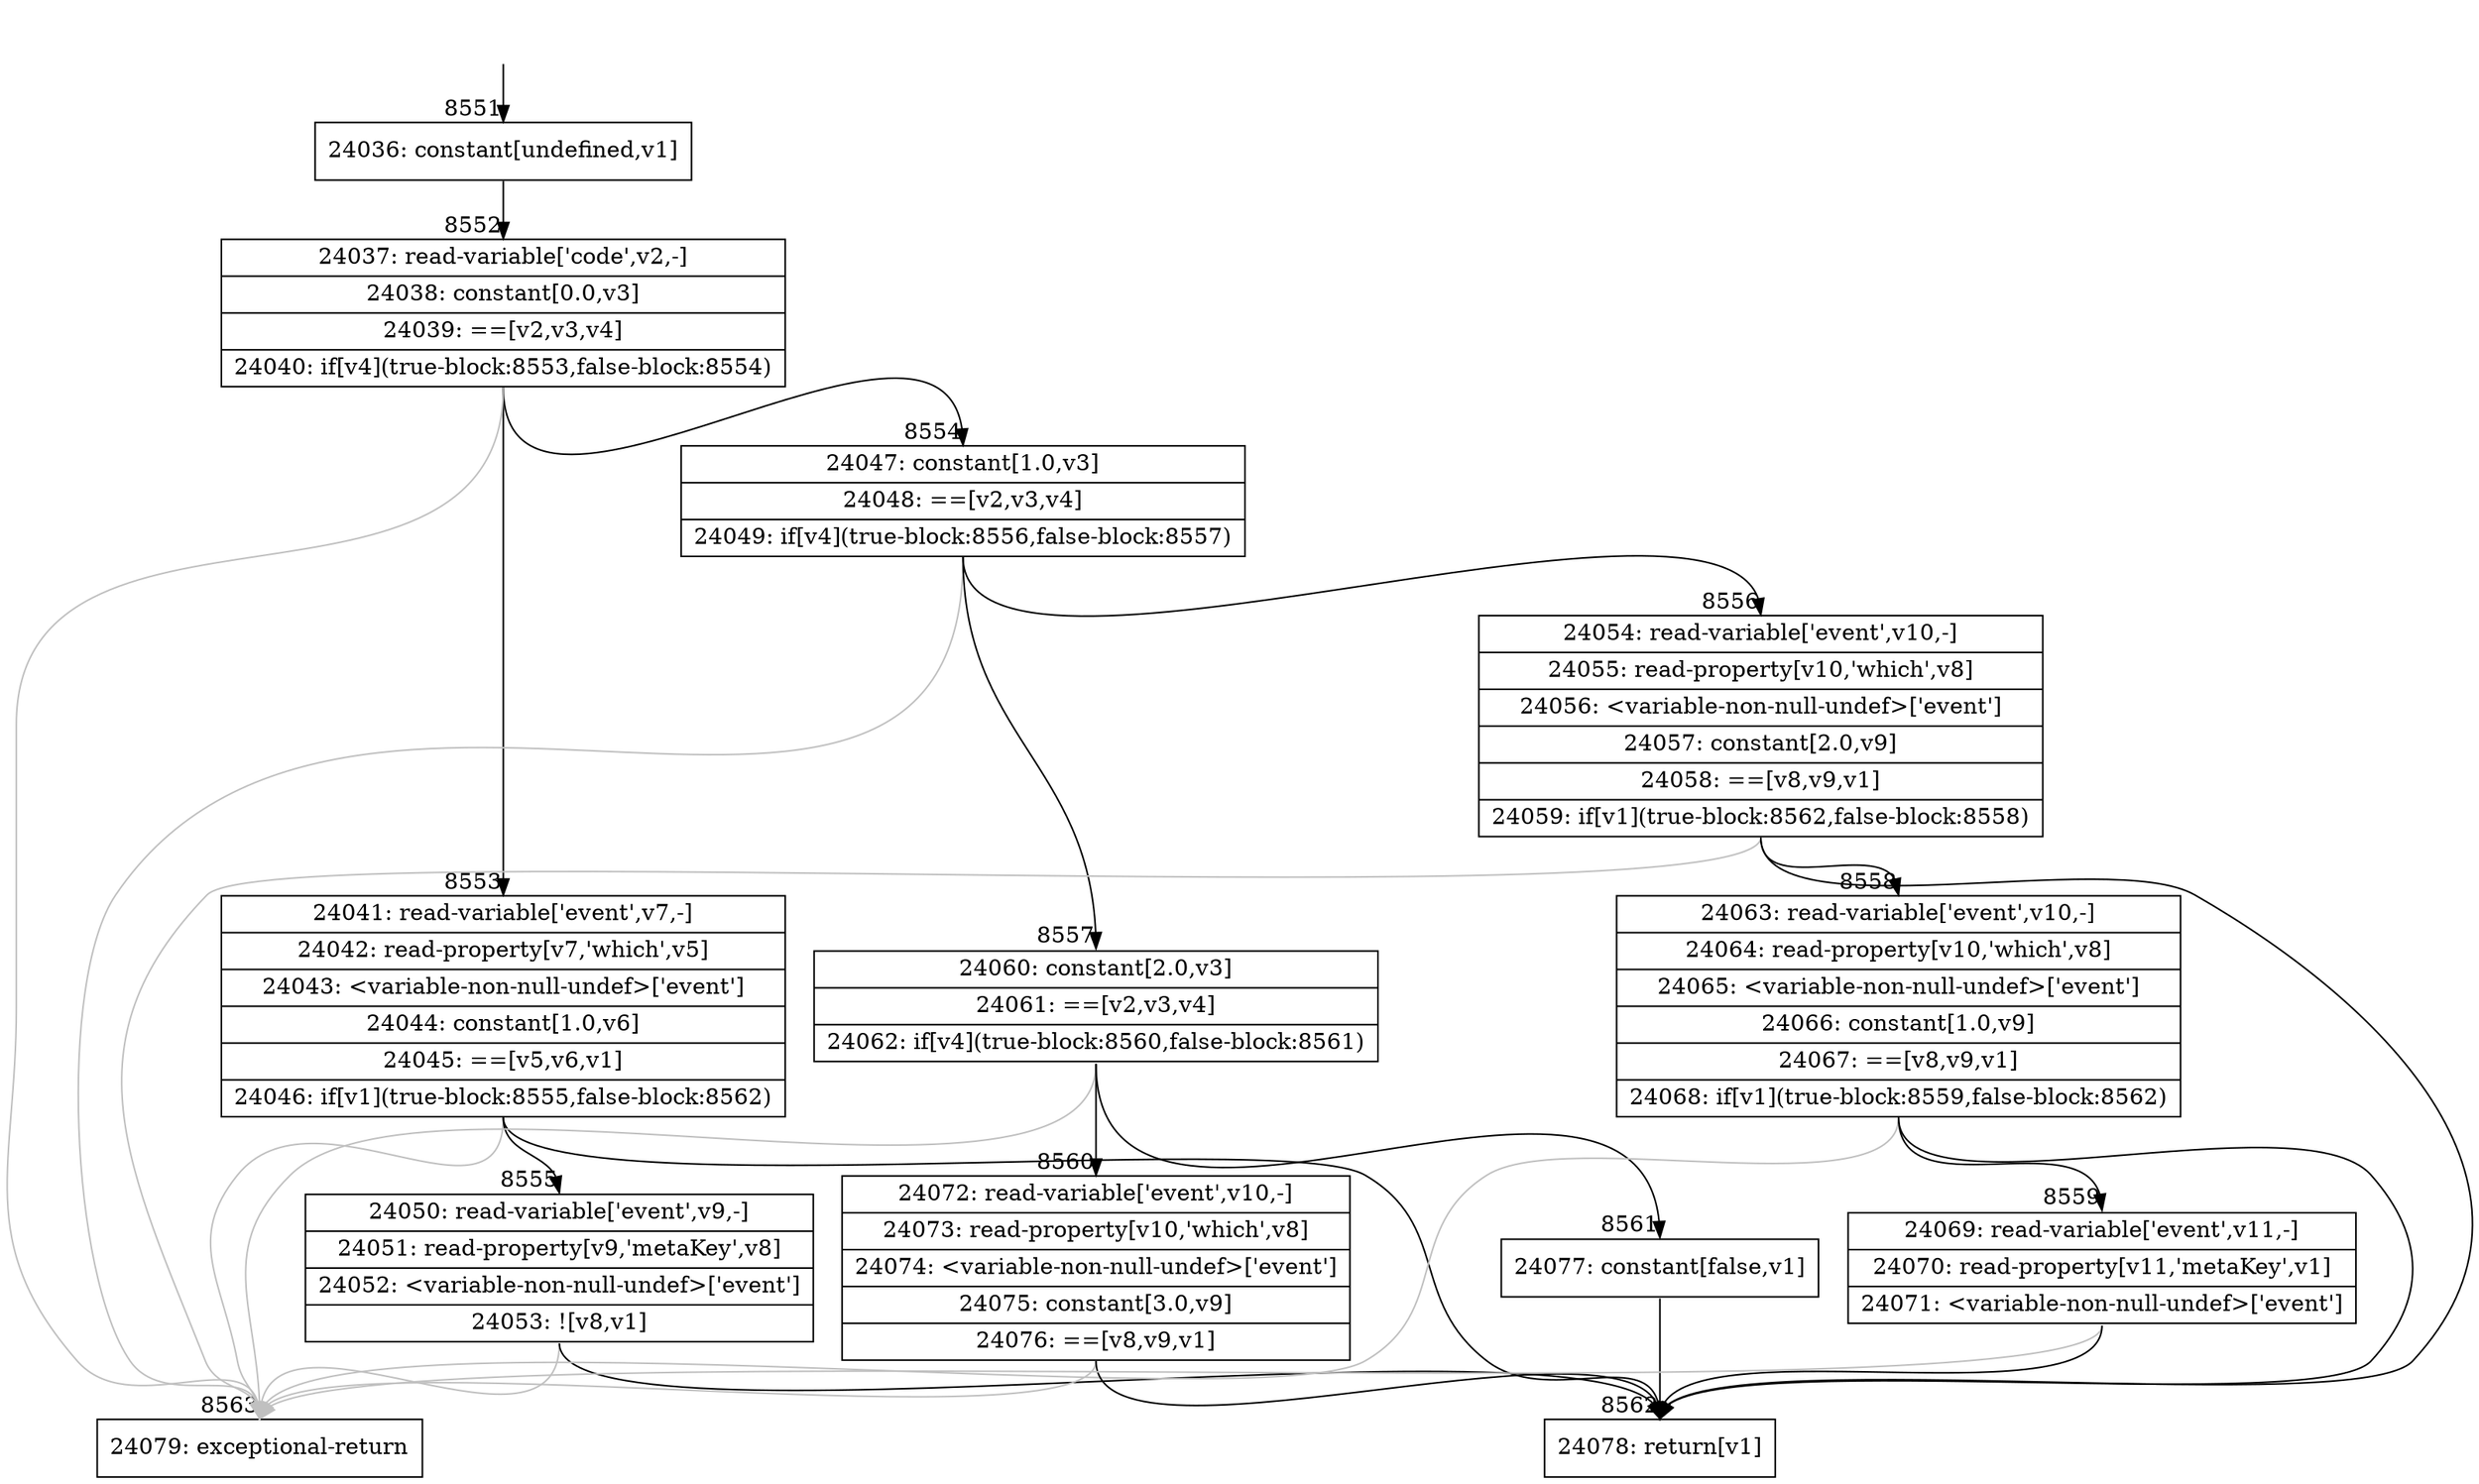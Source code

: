 digraph {
rankdir="TD"
BB_entry643[shape=none,label=""];
BB_entry643 -> BB8551 [tailport=s, headport=n, headlabel="    8551"]
BB8551 [shape=record label="{24036: constant[undefined,v1]}" ] 
BB8551 -> BB8552 [tailport=s, headport=n, headlabel="      8552"]
BB8552 [shape=record label="{24037: read-variable['code',v2,-]|24038: constant[0.0,v3]|24039: ==[v2,v3,v4]|24040: if[v4](true-block:8553,false-block:8554)}" ] 
BB8552 -> BB8553 [tailport=s, headport=n, headlabel="      8553"]
BB8552 -> BB8554 [tailport=s, headport=n, headlabel="      8554"]
BB8552 -> BB8563 [tailport=s, headport=n, color=gray, headlabel="      8563"]
BB8553 [shape=record label="{24041: read-variable['event',v7,-]|24042: read-property[v7,'which',v5]|24043: \<variable-non-null-undef\>['event']|24044: constant[1.0,v6]|24045: ==[v5,v6,v1]|24046: if[v1](true-block:8555,false-block:8562)}" ] 
BB8553 -> BB8562 [tailport=s, headport=n, headlabel="      8562"]
BB8553 -> BB8555 [tailport=s, headport=n, headlabel="      8555"]
BB8553 -> BB8563 [tailport=s, headport=n, color=gray]
BB8554 [shape=record label="{24047: constant[1.0,v3]|24048: ==[v2,v3,v4]|24049: if[v4](true-block:8556,false-block:8557)}" ] 
BB8554 -> BB8556 [tailport=s, headport=n, headlabel="      8556"]
BB8554 -> BB8557 [tailport=s, headport=n, headlabel="      8557"]
BB8554 -> BB8563 [tailport=s, headport=n, color=gray]
BB8555 [shape=record label="{24050: read-variable['event',v9,-]|24051: read-property[v9,'metaKey',v8]|24052: \<variable-non-null-undef\>['event']|24053: ![v8,v1]}" ] 
BB8555 -> BB8562 [tailport=s, headport=n]
BB8555 -> BB8563 [tailport=s, headport=n, color=gray]
BB8556 [shape=record label="{24054: read-variable['event',v10,-]|24055: read-property[v10,'which',v8]|24056: \<variable-non-null-undef\>['event']|24057: constant[2.0,v9]|24058: ==[v8,v9,v1]|24059: if[v1](true-block:8562,false-block:8558)}" ] 
BB8556 -> BB8562 [tailport=s, headport=n]
BB8556 -> BB8558 [tailport=s, headport=n, headlabel="      8558"]
BB8556 -> BB8563 [tailport=s, headport=n, color=gray]
BB8557 [shape=record label="{24060: constant[2.0,v3]|24061: ==[v2,v3,v4]|24062: if[v4](true-block:8560,false-block:8561)}" ] 
BB8557 -> BB8560 [tailport=s, headport=n, headlabel="      8560"]
BB8557 -> BB8561 [tailport=s, headport=n, headlabel="      8561"]
BB8557 -> BB8563 [tailport=s, headport=n, color=gray]
BB8558 [shape=record label="{24063: read-variable['event',v10,-]|24064: read-property[v10,'which',v8]|24065: \<variable-non-null-undef\>['event']|24066: constant[1.0,v9]|24067: ==[v8,v9,v1]|24068: if[v1](true-block:8559,false-block:8562)}" ] 
BB8558 -> BB8562 [tailport=s, headport=n]
BB8558 -> BB8559 [tailport=s, headport=n, headlabel="      8559"]
BB8558 -> BB8563 [tailport=s, headport=n, color=gray]
BB8559 [shape=record label="{24069: read-variable['event',v11,-]|24070: read-property[v11,'metaKey',v1]|24071: \<variable-non-null-undef\>['event']}" ] 
BB8559 -> BB8562 [tailport=s, headport=n]
BB8559 -> BB8563 [tailport=s, headport=n, color=gray]
BB8560 [shape=record label="{24072: read-variable['event',v10,-]|24073: read-property[v10,'which',v8]|24074: \<variable-non-null-undef\>['event']|24075: constant[3.0,v9]|24076: ==[v8,v9,v1]}" ] 
BB8560 -> BB8562 [tailport=s, headport=n]
BB8560 -> BB8563 [tailport=s, headport=n, color=gray]
BB8561 [shape=record label="{24077: constant[false,v1]}" ] 
BB8561 -> BB8562 [tailport=s, headport=n]
BB8562 [shape=record label="{24078: return[v1]}" ] 
BB8563 [shape=record label="{24079: exceptional-return}" ] 
//#$~ 6676
}
